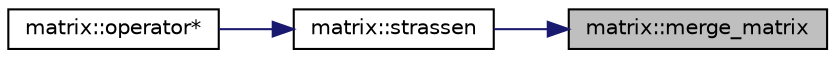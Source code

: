 digraph "matrix::merge_matrix"
{
 // LATEX_PDF_SIZE
  edge [fontname="Helvetica",fontsize="10",labelfontname="Helvetica",labelfontsize="10"];
  node [fontname="Helvetica",fontsize="10",shape=record];
  rankdir="RL";
  Node1 [label="matrix::merge_matrix",height=0.2,width=0.4,color="black", fillcolor="grey75", style="filled", fontcolor="black",tooltip="Merge four submatrices."];
  Node1 -> Node2 [dir="back",color="midnightblue",fontsize="10",style="solid",fontname="Helvetica"];
  Node2 [label="matrix::strassen",height=0.2,width=0.4,color="black", fillcolor="white", style="filled",URL="$classmatrix.html#a97a0414e6562fd53ee47d01fe20f04df",tooltip="Strassen algorithm for matrix multiplication."];
  Node2 -> Node3 [dir="back",color="midnightblue",fontsize="10",style="solid",fontname="Helvetica"];
  Node3 [label="matrix::operator*",height=0.2,width=0.4,color="black", fillcolor="white", style="filled",URL="$classmatrix.html#adf3572c9488824f48c85c80a10df8a80",tooltip="Matrix multiplication."];
}
